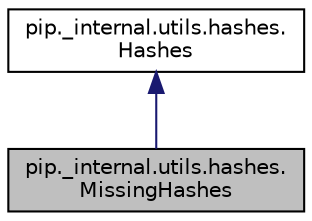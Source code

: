 digraph "pip._internal.utils.hashes.MissingHashes"
{
 // LATEX_PDF_SIZE
  edge [fontname="Helvetica",fontsize="10",labelfontname="Helvetica",labelfontsize="10"];
  node [fontname="Helvetica",fontsize="10",shape=record];
  Node1 [label="pip._internal.utils.hashes.\lMissingHashes",height=0.2,width=0.4,color="black", fillcolor="grey75", style="filled", fontcolor="black",tooltip=" "];
  Node2 -> Node1 [dir="back",color="midnightblue",fontsize="10",style="solid",fontname="Helvetica"];
  Node2 [label="pip._internal.utils.hashes.\lHashes",height=0.2,width=0.4,color="black", fillcolor="white", style="filled",URL="$classpip_1_1__internal_1_1utils_1_1hashes_1_1_hashes.html",tooltip=" "];
}
